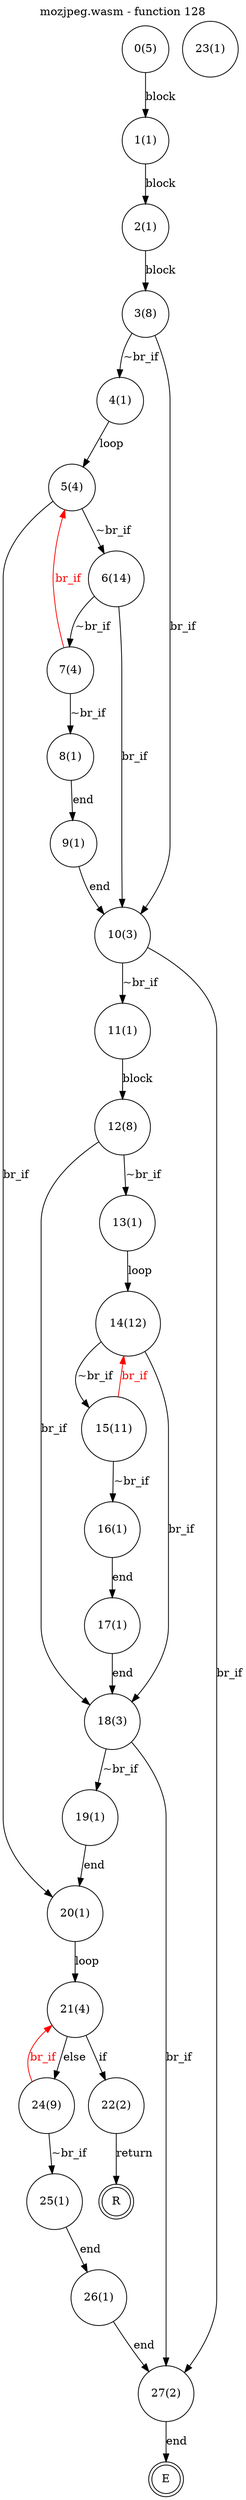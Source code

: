 digraph finite_state_machine {
    label = "mozjpeg.wasm - function 128"
    labelloc =  t
    labelfontsize = 16
    labelfontcolor = black
    labelfontname = "Helvetica"
    node [shape = doublecircle]; E R ;
node [shape=circle, fontcolor=black, style="", label="0(5)"]0
node [shape=circle, fontcolor=black, style="", label="1(1)"]1
node [shape=circle, fontcolor=black, style="", label="2(1)"]2
node [shape=circle, fontcolor=black, style="", label="3(8)"]3
node [shape=circle, fontcolor=black, style="", label="4(1)"]4
node [shape=circle, fontcolor=black, style="", label="5(4)"]5
node [shape=circle, fontcolor=black, style="", label="6(14)"]6
node [shape=circle, fontcolor=black, style="", label="7(4)"]7
node [shape=circle, fontcolor=black, style="", label="8(1)"]8
node [shape=circle, fontcolor=black, style="", label="9(1)"]9
node [shape=circle, fontcolor=black, style="", label="10(3)"]10
node [shape=circle, fontcolor=black, style="", label="11(1)"]11
node [shape=circle, fontcolor=black, style="", label="12(8)"]12
node [shape=circle, fontcolor=black, style="", label="13(1)"]13
node [shape=circle, fontcolor=black, style="", label="14(12)"]14
node [shape=circle, fontcolor=black, style="", label="15(11)"]15
node [shape=circle, fontcolor=black, style="", label="16(1)"]16
node [shape=circle, fontcolor=black, style="", label="17(1)"]17
node [shape=circle, fontcolor=black, style="", label="18(3)"]18
node [shape=circle, fontcolor=black, style="", label="19(1)"]19
node [shape=circle, fontcolor=black, style="", label="20(1)"]20
node [shape=circle, fontcolor=black, style="", label="21(4)"]21
node [shape=circle, fontcolor=black, style="", label="22(2)"]22
node [shape=circle, fontcolor=black, style="", label="23(1)"]23
node [shape=circle, fontcolor=black, style="", label="24(9)"]24
node [shape=circle, fontcolor=black, style="", label="25(1)"]25
node [shape=circle, fontcolor=black, style="", label="26(1)"]26
node [shape=circle, fontcolor=black, style="", label="27(2)"]27
node [shape=circle, fontcolor=black, style="", label="E"]E
node [shape=circle, fontcolor=black, style="", label="R"]R
    0 -> 1[label="block"];
    1 -> 2[label="block"];
    2 -> 3[label="block"];
    3 -> 4[label="~br_if"];
    3 -> 10[label="br_if"];
    4 -> 5[label="loop"];
    5 -> 6[label="~br_if"];
    5 -> 20[label="br_if"];
    6 -> 7[label="~br_if"];
    6 -> 10[label="br_if"];
    7 -> 8[label="~br_if"];
    7 -> 5[color="red" fontcolor="red" label="br_if"];
    8 -> 9[label="end"];
    9 -> 10[label="end"];
    10 -> 11[label="~br_if"];
    10 -> 27[label="br_if"];
    11 -> 12[label="block"];
    12 -> 13[label="~br_if"];
    12 -> 18[label="br_if"];
    13 -> 14[label="loop"];
    14 -> 15[label="~br_if"];
    14 -> 18[label="br_if"];
    15 -> 16[label="~br_if"];
    15 -> 14[color="red" fontcolor="red" label="br_if"];
    16 -> 17[label="end"];
    17 -> 18[label="end"];
    18 -> 19[label="~br_if"];
    18 -> 27[label="br_if"];
    19 -> 20[label="end"];
    20 -> 21[label="loop"];
    21 -> 22[label="if"];
    21 -> 24[label="else"];
    22 -> R[label="return"];
    24 -> 25[label="~br_if"];
    24 -> 21[color="red" fontcolor="red" label="br_if"];
    25 -> 26[label="end"];
    26 -> 27[label="end"];
    27 -> E[label="end"];
}

